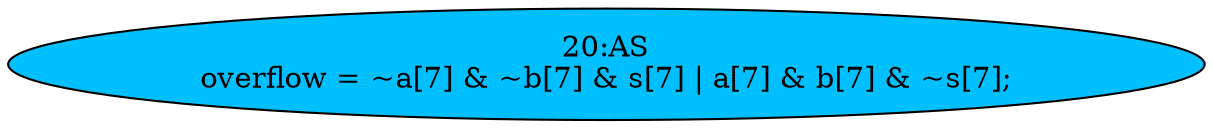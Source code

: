 strict digraph "" {
	node [label="\N"];
	"20:AS"	[ast="<pyverilog.vparser.ast.Assign object at 0x7f14ca3a13d0>",
		def_var="['overflow']",
		fillcolor=deepskyblue,
		label="20:AS
overflow = ~a[7] & ~b[7] & s[7] | a[7] & b[7] & ~s[7];",
		statements="[]",
		style=filled,
		typ=Assign,
		use_var="['a', 'b', 's', 'a', 'b', 's']"];
}
